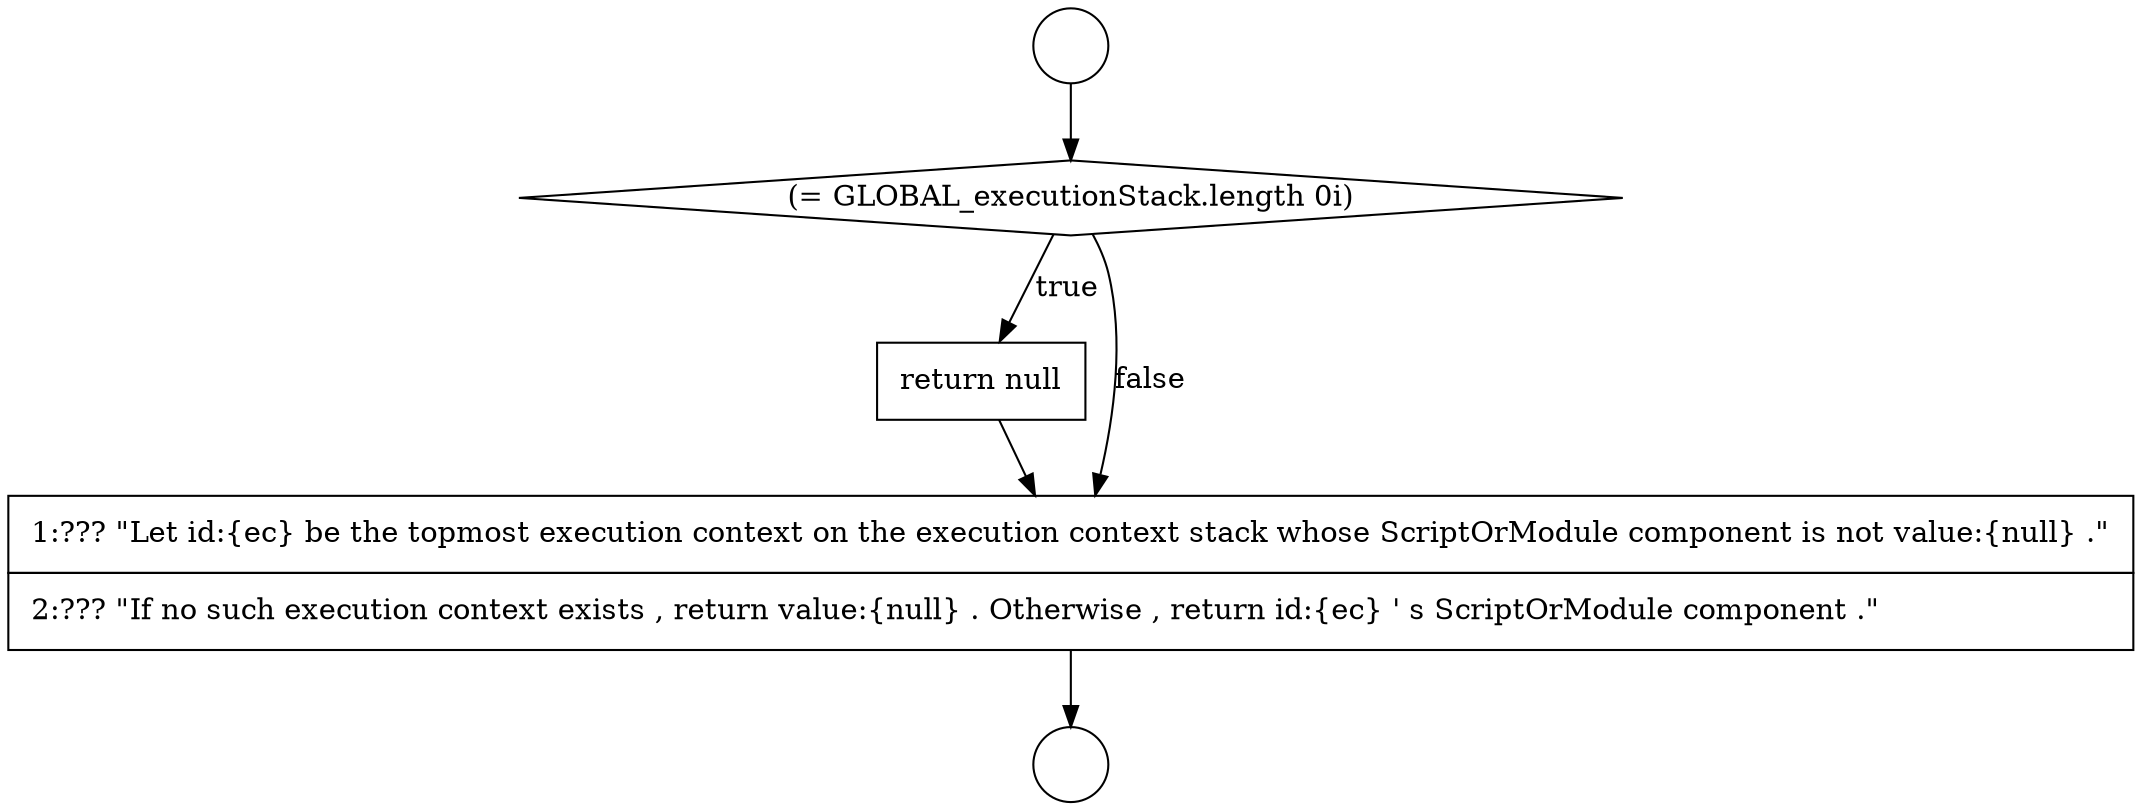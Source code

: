 digraph {
  node1581 [shape=none, margin=0, label=<<font color="black">
    <table border="0" cellborder="1" cellspacing="0" cellpadding="10">
      <tr><td align="left">return null</td></tr>
    </table>
  </font>> color="black" fillcolor="white" style=filled]
  node1580 [shape=diamond, label=<<font color="black">(= GLOBAL_executionStack.length 0i)</font>> color="black" fillcolor="white" style=filled]
  node1579 [shape=circle label=" " color="black" fillcolor="white" style=filled]
  node1578 [shape=circle label=" " color="black" fillcolor="white" style=filled]
  node1582 [shape=none, margin=0, label=<<font color="black">
    <table border="0" cellborder="1" cellspacing="0" cellpadding="10">
      <tr><td align="left">1:??? &quot;Let id:{ec} be the topmost execution context on the execution context stack whose ScriptOrModule component is not value:{null} .&quot;</td></tr>
      <tr><td align="left">2:??? &quot;If no such execution context exists , return value:{null} . Otherwise , return id:{ec} ' s ScriptOrModule component .&quot;</td></tr>
    </table>
  </font>> color="black" fillcolor="white" style=filled]
  node1578 -> node1580 [ color="black"]
  node1580 -> node1581 [label=<<font color="black">true</font>> color="black"]
  node1580 -> node1582 [label=<<font color="black">false</font>> color="black"]
  node1581 -> node1582 [ color="black"]
  node1582 -> node1579 [ color="black"]
}
